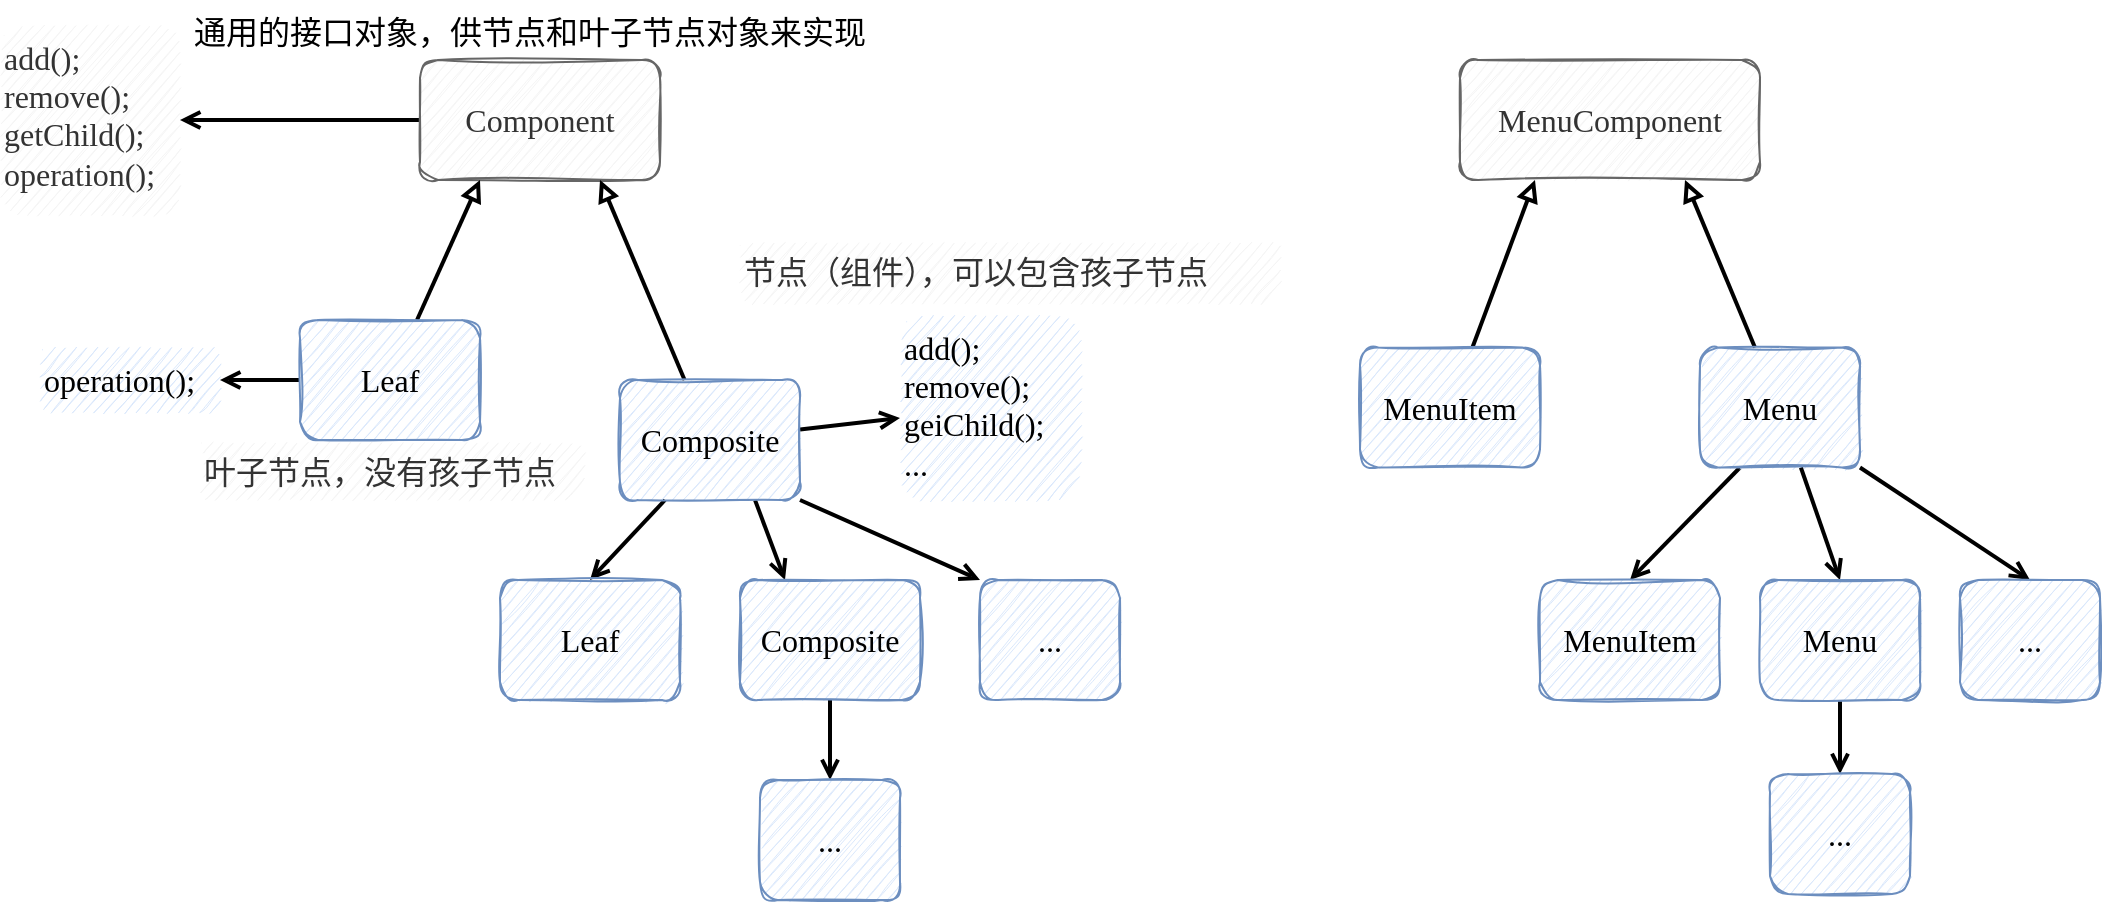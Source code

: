 <mxfile version="20.3.0" type="device"><diagram id="0GwhqxekJrT-VnxqsKM9" name="第 1 页"><mxGraphModel dx="1198" dy="774" grid="1" gridSize="10" guides="1" tooltips="1" connect="1" arrows="1" fold="1" page="1" pageScale="1" pageWidth="1169" pageHeight="827" math="0" shadow="0"><root><mxCell id="0"/><mxCell id="1" parent="0"/><mxCell id="F8iyRb3Pv0SXZNGG_vmm-53" style="edgeStyle=none;rounded=0;sketch=1;orthogonalLoop=1;jettySize=auto;html=1;strokeWidth=2;fontFamily=Comic Sans MS;fontSize=16;" parent="1" edge="1"><mxGeometry relative="1" as="geometry"><mxPoint x="730" y="510" as="sourcePoint"/></mxGeometry></mxCell><mxCell id="k0iX136rv-r_lHL9TjmA-87" style="edgeStyle=orthogonalEdgeStyle;rounded=0;orthogonalLoop=1;jettySize=auto;html=1;entryX=1;entryY=0.5;entryDx=0;entryDy=0;strokeWidth=2;fontFamily=Comic Sans MS;fontSize=16;endArrow=open;endFill=0;" edge="1" parent="1" source="k0iX136rv-r_lHL9TjmA-84" target="k0iX136rv-r_lHL9TjmA-86"><mxGeometry relative="1" as="geometry"/></mxCell><mxCell id="k0iX136rv-r_lHL9TjmA-84" value="Component" style="rounded=1;whiteSpace=wrap;html=1;sketch=1;fontFamily=Comic Sans MS;fontSize=16;fillColor=#f5f5f5;strokeColor=#666666;fontColor=#333333;" vertex="1" parent="1"><mxGeometry x="240" y="360" width="120" height="60" as="geometry"/></mxCell><mxCell id="k0iX136rv-r_lHL9TjmA-85" value="通用的接口对象，供节点和叶子节点对象来实现" style="rounded=1;whiteSpace=wrap;html=1;sketch=1;fontFamily=Comic Sans MS;fontSize=16;fillColor=none;align=left;verticalAlign=top;strokeColor=none;" vertex="1" parent="1"><mxGeometry x="125" y="330" width="350" height="30" as="geometry"/></mxCell><mxCell id="k0iX136rv-r_lHL9TjmA-86" value="add();&lt;br&gt;remove();&lt;br&gt;getChild();&lt;br&gt;operation();" style="rounded=1;whiteSpace=wrap;html=1;sketch=1;fontFamily=Comic Sans MS;fontSize=16;fillColor=#f5f5f5;strokeColor=none;align=left;verticalAlign=top;fontColor=#333333;" vertex="1" parent="1"><mxGeometry x="30" y="342.5" width="90" height="95" as="geometry"/></mxCell><mxCell id="k0iX136rv-r_lHL9TjmA-89" style="rounded=0;orthogonalLoop=1;jettySize=auto;html=1;entryX=0.25;entryY=1;entryDx=0;entryDy=0;strokeWidth=2;fontFamily=Comic Sans MS;fontSize=16;endArrow=block;endFill=0;" edge="1" parent="1" source="k0iX136rv-r_lHL9TjmA-88" target="k0iX136rv-r_lHL9TjmA-84"><mxGeometry relative="1" as="geometry"/></mxCell><mxCell id="k0iX136rv-r_lHL9TjmA-92" style="edgeStyle=none;rounded=0;orthogonalLoop=1;jettySize=auto;html=1;strokeWidth=2;fontFamily=Comic Sans MS;fontSize=16;endArrow=open;endFill=0;" edge="1" parent="1" source="k0iX136rv-r_lHL9TjmA-88" target="k0iX136rv-r_lHL9TjmA-91"><mxGeometry relative="1" as="geometry"/></mxCell><mxCell id="k0iX136rv-r_lHL9TjmA-88" value="Leaf" style="rounded=1;whiteSpace=wrap;html=1;sketch=1;fontFamily=Comic Sans MS;fontSize=16;fillColor=#dae8fc;strokeColor=#6c8ebf;" vertex="1" parent="1"><mxGeometry x="180" y="490" width="90" height="60" as="geometry"/></mxCell><mxCell id="k0iX136rv-r_lHL9TjmA-90" value="叶子节点，没有孩子节点" style="rounded=1;whiteSpace=wrap;html=1;sketch=1;fontFamily=Comic Sans MS;fontSize=16;fillColor=#f5f5f5;strokeColor=none;align=left;verticalAlign=top;fontColor=#333333;" vertex="1" parent="1"><mxGeometry x="130" y="550" width="190" height="30" as="geometry"/></mxCell><mxCell id="k0iX136rv-r_lHL9TjmA-91" value="operation();" style="rounded=1;whiteSpace=wrap;html=1;sketch=1;fontFamily=Comic Sans MS;fontSize=16;fillColor=#dae8fc;strokeColor=none;align=left;verticalAlign=top;" vertex="1" parent="1"><mxGeometry x="50" y="503.75" width="90" height="32.5" as="geometry"/></mxCell><mxCell id="k0iX136rv-r_lHL9TjmA-94" style="edgeStyle=none;rounded=0;orthogonalLoop=1;jettySize=auto;html=1;entryX=0.75;entryY=1;entryDx=0;entryDy=0;strokeWidth=2;fontFamily=Comic Sans MS;fontSize=16;endArrow=block;endFill=0;" edge="1" parent="1" source="k0iX136rv-r_lHL9TjmA-93" target="k0iX136rv-r_lHL9TjmA-84"><mxGeometry relative="1" as="geometry"/></mxCell><mxCell id="k0iX136rv-r_lHL9TjmA-96" style="edgeStyle=none;rounded=0;orthogonalLoop=1;jettySize=auto;html=1;strokeWidth=2;fontFamily=Comic Sans MS;fontSize=16;endArrow=open;endFill=0;" edge="1" parent="1" source="k0iX136rv-r_lHL9TjmA-93" target="k0iX136rv-r_lHL9TjmA-95"><mxGeometry relative="1" as="geometry"/></mxCell><mxCell id="k0iX136rv-r_lHL9TjmA-100" style="edgeStyle=none;rounded=0;orthogonalLoop=1;jettySize=auto;html=1;exitX=0.25;exitY=1;exitDx=0;exitDy=0;entryX=0.5;entryY=0;entryDx=0;entryDy=0;strokeWidth=2;fontFamily=Comic Sans MS;fontSize=16;endArrow=open;endFill=0;" edge="1" parent="1" source="k0iX136rv-r_lHL9TjmA-93" target="k0iX136rv-r_lHL9TjmA-99"><mxGeometry relative="1" as="geometry"/></mxCell><mxCell id="k0iX136rv-r_lHL9TjmA-102" style="edgeStyle=none;rounded=0;orthogonalLoop=1;jettySize=auto;html=1;exitX=0.75;exitY=1;exitDx=0;exitDy=0;entryX=0.25;entryY=0;entryDx=0;entryDy=0;strokeWidth=2;fontFamily=Comic Sans MS;fontSize=16;endArrow=open;endFill=0;" edge="1" parent="1" source="k0iX136rv-r_lHL9TjmA-93" target="k0iX136rv-r_lHL9TjmA-101"><mxGeometry relative="1" as="geometry"/></mxCell><mxCell id="k0iX136rv-r_lHL9TjmA-104" style="edgeStyle=none;rounded=0;orthogonalLoop=1;jettySize=auto;html=1;exitX=1;exitY=1;exitDx=0;exitDy=0;entryX=0;entryY=0;entryDx=0;entryDy=0;strokeWidth=2;fontFamily=Comic Sans MS;fontSize=16;endArrow=open;endFill=0;" edge="1" parent="1" source="k0iX136rv-r_lHL9TjmA-93" target="k0iX136rv-r_lHL9TjmA-103"><mxGeometry relative="1" as="geometry"/></mxCell><mxCell id="k0iX136rv-r_lHL9TjmA-93" value="Composite" style="rounded=1;whiteSpace=wrap;html=1;sketch=1;fontFamily=Comic Sans MS;fontSize=16;fillColor=#dae8fc;strokeColor=#6c8ebf;" vertex="1" parent="1"><mxGeometry x="340" y="520" width="90" height="60" as="geometry"/></mxCell><mxCell id="k0iX136rv-r_lHL9TjmA-95" value="add();&lt;br&gt;remove();&lt;br&gt;geiChild();&lt;br&gt;..." style="rounded=1;whiteSpace=wrap;html=1;sketch=1;fontFamily=Comic Sans MS;fontSize=16;fillColor=#dae8fc;strokeColor=none;align=left;verticalAlign=top;" vertex="1" parent="1"><mxGeometry x="480" y="487.5" width="90" height="92.5" as="geometry"/></mxCell><mxCell id="k0iX136rv-r_lHL9TjmA-98" value="节点（组件），可以包含孩子节点" style="rounded=1;whiteSpace=wrap;html=1;sketch=1;fontFamily=Comic Sans MS;fontSize=16;fillColor=#f5f5f5;strokeColor=none;align=left;verticalAlign=top;fontColor=#333333;" vertex="1" parent="1"><mxGeometry x="400" y="450" width="270" height="30" as="geometry"/></mxCell><mxCell id="k0iX136rv-r_lHL9TjmA-99" value="Leaf" style="rounded=1;whiteSpace=wrap;html=1;sketch=1;fontFamily=Comic Sans MS;fontSize=16;fillColor=#dae8fc;strokeColor=#6c8ebf;" vertex="1" parent="1"><mxGeometry x="280" y="620" width="90" height="60" as="geometry"/></mxCell><mxCell id="k0iX136rv-r_lHL9TjmA-119" style="edgeStyle=none;rounded=0;orthogonalLoop=1;jettySize=auto;html=1;strokeWidth=2;fontFamily=Comic Sans MS;fontSize=16;endArrow=open;endFill=0;" edge="1" parent="1" source="k0iX136rv-r_lHL9TjmA-101" target="k0iX136rv-r_lHL9TjmA-118"><mxGeometry relative="1" as="geometry"/></mxCell><mxCell id="k0iX136rv-r_lHL9TjmA-101" value="Composite" style="rounded=1;whiteSpace=wrap;html=1;sketch=1;fontFamily=Comic Sans MS;fontSize=16;fillColor=#dae8fc;strokeColor=#6c8ebf;" vertex="1" parent="1"><mxGeometry x="400" y="620" width="90" height="60" as="geometry"/></mxCell><mxCell id="k0iX136rv-r_lHL9TjmA-103" value="..." style="rounded=1;whiteSpace=wrap;html=1;sketch=1;fontFamily=Comic Sans MS;fontSize=16;fillColor=#dae8fc;strokeColor=#6c8ebf;" vertex="1" parent="1"><mxGeometry x="520" y="620" width="70" height="60" as="geometry"/></mxCell><mxCell id="k0iX136rv-r_lHL9TjmA-105" value="MenuComponent" style="rounded=1;whiteSpace=wrap;html=1;sketch=1;fontFamily=Comic Sans MS;fontSize=16;fillColor=#f5f5f5;strokeColor=#666666;fontColor=#333333;" vertex="1" parent="1"><mxGeometry x="760" y="360" width="150" height="60" as="geometry"/></mxCell><mxCell id="k0iX136rv-r_lHL9TjmA-107" style="edgeStyle=none;rounded=0;orthogonalLoop=1;jettySize=auto;html=1;entryX=0.25;entryY=1;entryDx=0;entryDy=0;strokeWidth=2;fontFamily=Comic Sans MS;fontSize=16;endArrow=block;endFill=0;" edge="1" parent="1" source="k0iX136rv-r_lHL9TjmA-106" target="k0iX136rv-r_lHL9TjmA-105"><mxGeometry relative="1" as="geometry"/></mxCell><mxCell id="k0iX136rv-r_lHL9TjmA-106" value="MenuItem" style="rounded=1;whiteSpace=wrap;html=1;sketch=1;fontFamily=Comic Sans MS;fontSize=16;fillColor=#dae8fc;strokeColor=#6c8ebf;" vertex="1" parent="1"><mxGeometry x="710" y="503.75" width="90" height="60" as="geometry"/></mxCell><mxCell id="k0iX136rv-r_lHL9TjmA-109" style="edgeStyle=none;rounded=0;orthogonalLoop=1;jettySize=auto;html=1;entryX=0.75;entryY=1;entryDx=0;entryDy=0;strokeWidth=2;fontFamily=Comic Sans MS;fontSize=16;endArrow=block;endFill=0;" edge="1" parent="1" source="k0iX136rv-r_lHL9TjmA-108" target="k0iX136rv-r_lHL9TjmA-105"><mxGeometry relative="1" as="geometry"/></mxCell><mxCell id="k0iX136rv-r_lHL9TjmA-111" style="edgeStyle=none;rounded=0;orthogonalLoop=1;jettySize=auto;html=1;exitX=0.25;exitY=1;exitDx=0;exitDy=0;entryX=0.5;entryY=0;entryDx=0;entryDy=0;strokeWidth=2;fontFamily=Comic Sans MS;fontSize=16;endArrow=open;endFill=0;" edge="1" parent="1" source="k0iX136rv-r_lHL9TjmA-108" target="k0iX136rv-r_lHL9TjmA-110"><mxGeometry relative="1" as="geometry"/></mxCell><mxCell id="k0iX136rv-r_lHL9TjmA-113" style="edgeStyle=none;rounded=0;orthogonalLoop=1;jettySize=auto;html=1;entryX=0.5;entryY=0;entryDx=0;entryDy=0;strokeWidth=2;fontFamily=Comic Sans MS;fontSize=16;endArrow=open;endFill=0;" edge="1" parent="1" source="k0iX136rv-r_lHL9TjmA-108" target="k0iX136rv-r_lHL9TjmA-112"><mxGeometry relative="1" as="geometry"/></mxCell><mxCell id="k0iX136rv-r_lHL9TjmA-117" style="edgeStyle=none;rounded=0;orthogonalLoop=1;jettySize=auto;html=1;exitX=1;exitY=1;exitDx=0;exitDy=0;entryX=0.5;entryY=0;entryDx=0;entryDy=0;strokeWidth=2;fontFamily=Comic Sans MS;fontSize=16;endArrow=open;endFill=0;" edge="1" parent="1" source="k0iX136rv-r_lHL9TjmA-108" target="k0iX136rv-r_lHL9TjmA-116"><mxGeometry relative="1" as="geometry"/></mxCell><mxCell id="k0iX136rv-r_lHL9TjmA-108" value="Menu" style="rounded=1;whiteSpace=wrap;html=1;sketch=1;fontFamily=Comic Sans MS;fontSize=16;fillColor=#dae8fc;strokeColor=#6c8ebf;" vertex="1" parent="1"><mxGeometry x="880" y="503.75" width="80" height="60" as="geometry"/></mxCell><mxCell id="k0iX136rv-r_lHL9TjmA-110" value="MenuItem" style="rounded=1;whiteSpace=wrap;html=1;sketch=1;fontFamily=Comic Sans MS;fontSize=16;fillColor=#dae8fc;strokeColor=#6c8ebf;" vertex="1" parent="1"><mxGeometry x="800" y="620" width="90" height="60" as="geometry"/></mxCell><mxCell id="k0iX136rv-r_lHL9TjmA-115" style="edgeStyle=none;rounded=0;orthogonalLoop=1;jettySize=auto;html=1;strokeWidth=2;fontFamily=Comic Sans MS;fontSize=16;endArrow=open;endFill=0;" edge="1" parent="1" source="k0iX136rv-r_lHL9TjmA-112" target="k0iX136rv-r_lHL9TjmA-114"><mxGeometry relative="1" as="geometry"/></mxCell><mxCell id="k0iX136rv-r_lHL9TjmA-112" value="Menu" style="rounded=1;whiteSpace=wrap;html=1;sketch=1;fontFamily=Comic Sans MS;fontSize=16;fillColor=#dae8fc;strokeColor=#6c8ebf;" vertex="1" parent="1"><mxGeometry x="910" y="620" width="80" height="60" as="geometry"/></mxCell><mxCell id="k0iX136rv-r_lHL9TjmA-114" value="..." style="rounded=1;whiteSpace=wrap;html=1;sketch=1;fontFamily=Comic Sans MS;fontSize=16;fillColor=#dae8fc;strokeColor=#6c8ebf;" vertex="1" parent="1"><mxGeometry x="915" y="717" width="70" height="60" as="geometry"/></mxCell><mxCell id="k0iX136rv-r_lHL9TjmA-116" value="..." style="rounded=1;whiteSpace=wrap;html=1;sketch=1;fontFamily=Comic Sans MS;fontSize=16;fillColor=#dae8fc;strokeColor=#6c8ebf;" vertex="1" parent="1"><mxGeometry x="1010" y="620" width="70" height="60" as="geometry"/></mxCell><mxCell id="k0iX136rv-r_lHL9TjmA-118" value="..." style="rounded=1;whiteSpace=wrap;html=1;sketch=1;fontFamily=Comic Sans MS;fontSize=16;fillColor=#dae8fc;strokeColor=#6c8ebf;" vertex="1" parent="1"><mxGeometry x="410" y="720" width="70" height="60" as="geometry"/></mxCell></root></mxGraphModel></diagram></mxfile>
